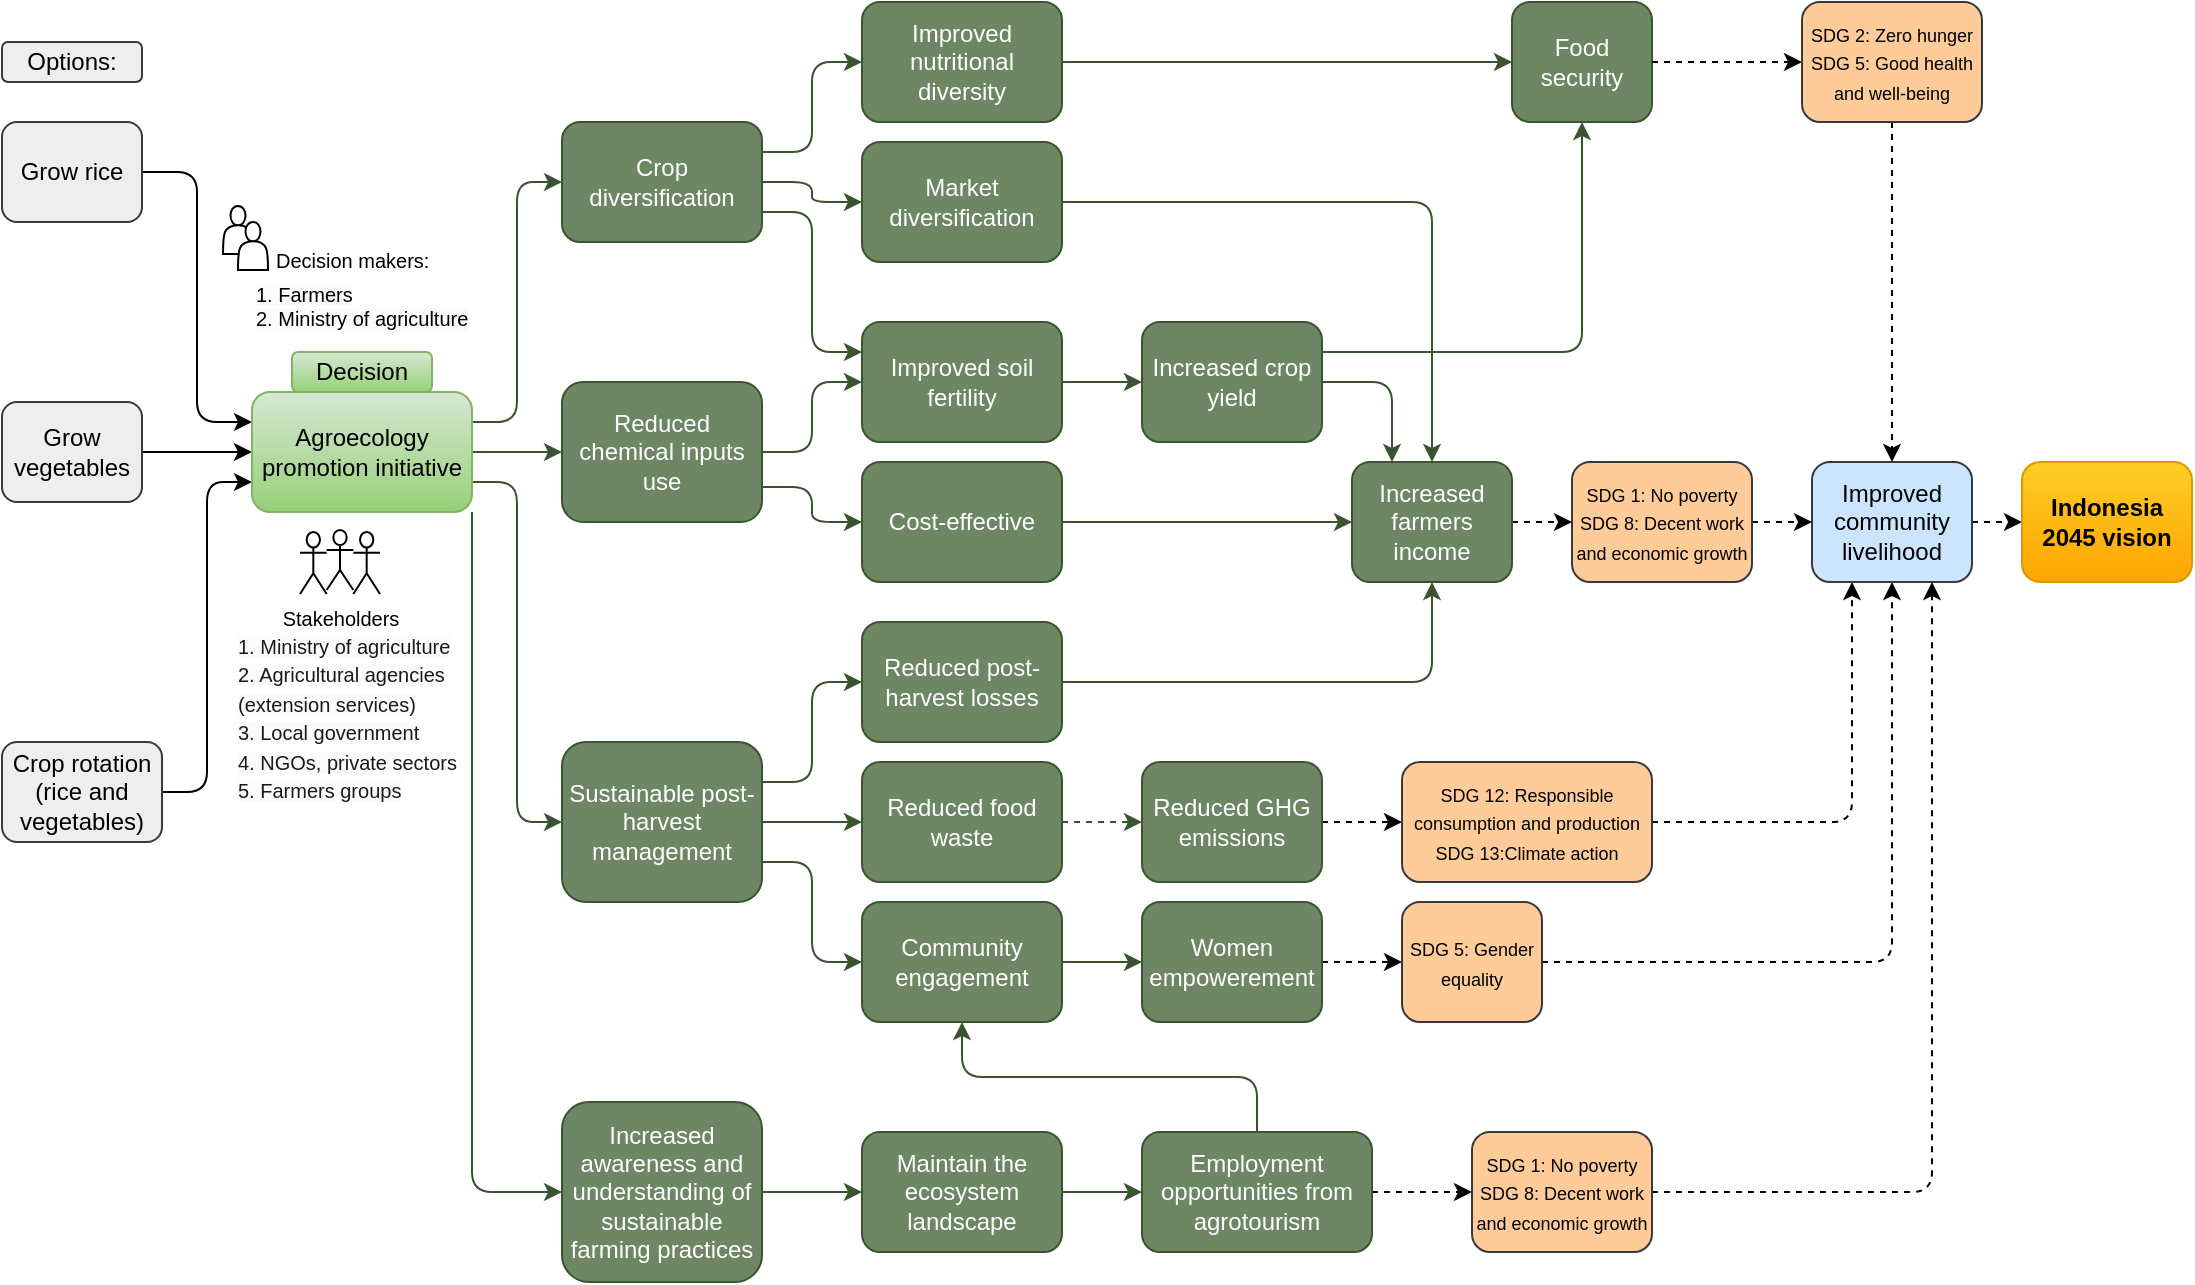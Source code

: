 <mxfile version="22.1.17" type="github" pages="3">
  <diagram name="impact pathway" id="Al0P_OOzSxGurIwR00QU">
    <mxGraphModel dx="1517" dy="1504" grid="1" gridSize="10" guides="1" tooltips="1" connect="1" arrows="1" fold="1" page="1" pageScale="1" pageWidth="1100" pageHeight="850" background="#FFFFFF" math="0" shadow="0">
      <root>
        <mxCell id="loQRprQuDK0M16v-EBJr-0" />
        <mxCell id="loQRprQuDK0M16v-EBJr-1" parent="loQRprQuDK0M16v-EBJr-0" />
        <mxCell id="loQRprQuDK0M16v-EBJr-2" style="edgeStyle=orthogonalEdgeStyle;rounded=1;orthogonalLoop=1;jettySize=auto;html=1;exitX=1;exitY=0.5;exitDx=0;exitDy=0;entryX=0;entryY=0.25;entryDx=0;entryDy=0;labelBackgroundColor=none;fontColor=default;" parent="loQRprQuDK0M16v-EBJr-1" source="loQRprQuDK0M16v-EBJr-3" target="loQRprQuDK0M16v-EBJr-12" edge="1">
          <mxGeometry relative="1" as="geometry" />
        </mxCell>
        <mxCell id="loQRprQuDK0M16v-EBJr-3" value="Grow rice" style="rounded=1;whiteSpace=wrap;html=1;labelBackgroundColor=none;fillColor=#eeeeee;strokeColor=#36393d;" parent="loQRprQuDK0M16v-EBJr-1" vertex="1">
          <mxGeometry x="5" y="-670" width="70" height="50" as="geometry" />
        </mxCell>
        <mxCell id="loQRprQuDK0M16v-EBJr-4" style="edgeStyle=orthogonalEdgeStyle;rounded=1;orthogonalLoop=1;jettySize=auto;html=1;exitX=1;exitY=0.5;exitDx=0;exitDy=0;entryX=0;entryY=0.5;entryDx=0;entryDy=0;labelBackgroundColor=none;fontColor=default;" parent="loQRprQuDK0M16v-EBJr-1" source="loQRprQuDK0M16v-EBJr-5" target="loQRprQuDK0M16v-EBJr-12" edge="1">
          <mxGeometry relative="1" as="geometry" />
        </mxCell>
        <mxCell id="loQRprQuDK0M16v-EBJr-5" value="Grow vegetables" style="rounded=1;whiteSpace=wrap;html=1;labelBackgroundColor=none;fillColor=#eeeeee;strokeColor=#36393d;" parent="loQRprQuDK0M16v-EBJr-1" vertex="1">
          <mxGeometry x="5" y="-530" width="70" height="50" as="geometry" />
        </mxCell>
        <mxCell id="loQRprQuDK0M16v-EBJr-6" style="edgeStyle=orthogonalEdgeStyle;rounded=1;orthogonalLoop=1;jettySize=auto;html=1;exitX=1;exitY=0.5;exitDx=0;exitDy=0;entryX=0;entryY=0.75;entryDx=0;entryDy=0;labelBackgroundColor=none;fontColor=default;" parent="loQRprQuDK0M16v-EBJr-1" source="loQRprQuDK0M16v-EBJr-7" target="loQRprQuDK0M16v-EBJr-12" edge="1">
          <mxGeometry relative="1" as="geometry" />
        </mxCell>
        <mxCell id="loQRprQuDK0M16v-EBJr-7" value="Crop rotation (rice and vegetables)" style="rounded=1;whiteSpace=wrap;html=1;labelBackgroundColor=none;fillColor=#eeeeee;strokeColor=#36393d;" parent="loQRprQuDK0M16v-EBJr-1" vertex="1">
          <mxGeometry x="5" y="-360" width="80" height="50" as="geometry" />
        </mxCell>
        <mxCell id="loQRprQuDK0M16v-EBJr-8" value="Options:" style="whiteSpace=wrap;html=1;labelBackgroundColor=none;rounded=1;fillColor=#eeeeee;strokeColor=#36393d;" parent="loQRprQuDK0M16v-EBJr-1" vertex="1">
          <mxGeometry x="5" y="-710" width="70" height="20" as="geometry" />
        </mxCell>
        <mxCell id="loQRprQuDK0M16v-EBJr-9" style="edgeStyle=orthogonalEdgeStyle;rounded=1;orthogonalLoop=1;jettySize=auto;html=1;exitX=1;exitY=0.25;exitDx=0;exitDy=0;entryX=0;entryY=0.5;entryDx=0;entryDy=0;labelBackgroundColor=none;fontColor=default;fillColor=#6d8764;strokeColor=#3A5431;" parent="loQRprQuDK0M16v-EBJr-1" source="loQRprQuDK0M16v-EBJr-12" target="loQRprQuDK0M16v-EBJr-16" edge="1">
          <mxGeometry relative="1" as="geometry" />
        </mxCell>
        <mxCell id="loQRprQuDK0M16v-EBJr-10" style="edgeStyle=orthogonalEdgeStyle;rounded=1;orthogonalLoop=1;jettySize=auto;html=1;exitX=1;exitY=0.5;exitDx=0;exitDy=0;entryX=0;entryY=0.5;entryDx=0;entryDy=0;labelBackgroundColor=none;fontColor=default;fillColor=#6d8764;strokeColor=#3A5431;" parent="loQRprQuDK0M16v-EBJr-1" source="loQRprQuDK0M16v-EBJr-12" target="loQRprQuDK0M16v-EBJr-19" edge="1">
          <mxGeometry relative="1" as="geometry" />
        </mxCell>
        <mxCell id="loQRprQuDK0M16v-EBJr-11" style="edgeStyle=orthogonalEdgeStyle;rounded=1;orthogonalLoop=1;jettySize=auto;html=1;exitX=1;exitY=0.75;exitDx=0;exitDy=0;entryX=0;entryY=0.5;entryDx=0;entryDy=0;labelBackgroundColor=none;fontColor=default;fillColor=#6d8764;strokeColor=#3A5431;" parent="loQRprQuDK0M16v-EBJr-1" source="loQRprQuDK0M16v-EBJr-12" target="loQRprQuDK0M16v-EBJr-23" edge="1">
          <mxGeometry relative="1" as="geometry" />
        </mxCell>
        <mxCell id="3Q2c_lMbhhwZUOyeySxM-1" style="edgeStyle=orthogonalEdgeStyle;rounded=1;orthogonalLoop=1;jettySize=auto;html=1;exitX=1;exitY=1;exitDx=0;exitDy=0;entryX=0;entryY=0.5;entryDx=0;entryDy=0;fillColor=#6d8764;strokeColor=#3A5431;" parent="loQRprQuDK0M16v-EBJr-1" source="loQRprQuDK0M16v-EBJr-12" target="t7IPNKDG_cUyX-wURZAt-2" edge="1">
          <mxGeometry relative="1" as="geometry" />
        </mxCell>
        <mxCell id="loQRprQuDK0M16v-EBJr-12" value="Agroecology promotion initiative" style="rounded=1;whiteSpace=wrap;html=1;labelBackgroundColor=none;fillColor=#d5e8d4;strokeColor=#82b366;gradientColor=#97d077;" parent="loQRprQuDK0M16v-EBJr-1" vertex="1">
          <mxGeometry x="130" y="-535" width="110" height="60" as="geometry" />
        </mxCell>
        <mxCell id="loQRprQuDK0M16v-EBJr-13" style="edgeStyle=orthogonalEdgeStyle;rounded=1;orthogonalLoop=1;jettySize=auto;html=1;exitX=1;exitY=0.25;exitDx=0;exitDy=0;entryX=0;entryY=0.5;entryDx=0;entryDy=0;labelBackgroundColor=none;fontColor=default;fillColor=#6d8764;strokeColor=#3A5431;" parent="loQRprQuDK0M16v-EBJr-1" source="loQRprQuDK0M16v-EBJr-16" target="loQRprQuDK0M16v-EBJr-26" edge="1">
          <mxGeometry relative="1" as="geometry" />
        </mxCell>
        <mxCell id="loQRprQuDK0M16v-EBJr-14" style="edgeStyle=orthogonalEdgeStyle;rounded=1;orthogonalLoop=1;jettySize=auto;html=1;exitX=1;exitY=0.5;exitDx=0;exitDy=0;entryX=0;entryY=0.5;entryDx=0;entryDy=0;labelBackgroundColor=none;fontColor=default;fillColor=#6d8764;strokeColor=#3A5431;" parent="loQRprQuDK0M16v-EBJr-1" source="loQRprQuDK0M16v-EBJr-16" target="loQRprQuDK0M16v-EBJr-28" edge="1">
          <mxGeometry relative="1" as="geometry" />
        </mxCell>
        <mxCell id="loQRprQuDK0M16v-EBJr-15" style="edgeStyle=orthogonalEdgeStyle;rounded=1;orthogonalLoop=1;jettySize=auto;html=1;exitX=1;exitY=0.75;exitDx=0;exitDy=0;entryX=0;entryY=0.25;entryDx=0;entryDy=0;labelBackgroundColor=none;fontColor=default;fillColor=#6d8764;strokeColor=#3A5431;" parent="loQRprQuDK0M16v-EBJr-1" source="loQRprQuDK0M16v-EBJr-16" target="loQRprQuDK0M16v-EBJr-30" edge="1">
          <mxGeometry relative="1" as="geometry" />
        </mxCell>
        <mxCell id="loQRprQuDK0M16v-EBJr-16" value="Crop diversification" style="rounded=1;whiteSpace=wrap;html=1;labelBackgroundColor=none;fillColor=#6d8764;fontColor=#ffffff;strokeColor=#3A5431;" parent="loQRprQuDK0M16v-EBJr-1" vertex="1">
          <mxGeometry x="285" y="-670" width="100" height="60" as="geometry" />
        </mxCell>
        <mxCell id="loQRprQuDK0M16v-EBJr-17" style="edgeStyle=orthogonalEdgeStyle;rounded=1;orthogonalLoop=1;jettySize=auto;html=1;exitX=1;exitY=0.75;exitDx=0;exitDy=0;entryX=0;entryY=0.5;entryDx=0;entryDy=0;labelBackgroundColor=none;fontColor=default;fillColor=#6d8764;strokeColor=#3A5431;" parent="loQRprQuDK0M16v-EBJr-1" source="loQRprQuDK0M16v-EBJr-19" target="loQRprQuDK0M16v-EBJr-32" edge="1">
          <mxGeometry relative="1" as="geometry" />
        </mxCell>
        <mxCell id="loQRprQuDK0M16v-EBJr-18" style="edgeStyle=orthogonalEdgeStyle;rounded=1;orthogonalLoop=1;jettySize=auto;html=1;exitX=1;exitY=0.5;exitDx=0;exitDy=0;entryX=0;entryY=0.5;entryDx=0;entryDy=0;labelBackgroundColor=none;fontColor=default;fillColor=#6d8764;strokeColor=#3A5431;" parent="loQRprQuDK0M16v-EBJr-1" source="loQRprQuDK0M16v-EBJr-19" target="loQRprQuDK0M16v-EBJr-30" edge="1">
          <mxGeometry relative="1" as="geometry" />
        </mxCell>
        <mxCell id="loQRprQuDK0M16v-EBJr-19" value="Reduced chemical inputs use" style="rounded=1;whiteSpace=wrap;html=1;labelBackgroundColor=none;fillColor=#6d8764;fontColor=#ffffff;strokeColor=#3A5431;" parent="loQRprQuDK0M16v-EBJr-1" vertex="1">
          <mxGeometry x="285" y="-540" width="100" height="70" as="geometry" />
        </mxCell>
        <mxCell id="loQRprQuDK0M16v-EBJr-20" style="edgeStyle=orthogonalEdgeStyle;rounded=1;orthogonalLoop=1;jettySize=auto;html=1;exitX=1;exitY=0.25;exitDx=0;exitDy=0;entryX=0;entryY=0.5;entryDx=0;entryDy=0;labelBackgroundColor=none;fontColor=default;fillColor=#6d8764;strokeColor=#3A5431;" parent="loQRprQuDK0M16v-EBJr-1" source="loQRprQuDK0M16v-EBJr-23" target="loQRprQuDK0M16v-EBJr-37" edge="1">
          <mxGeometry relative="1" as="geometry" />
        </mxCell>
        <mxCell id="loQRprQuDK0M16v-EBJr-21" style="edgeStyle=orthogonalEdgeStyle;rounded=1;orthogonalLoop=1;jettySize=auto;html=1;exitX=1;exitY=0.5;exitDx=0;exitDy=0;entryX=0;entryY=0.5;entryDx=0;entryDy=0;labelBackgroundColor=none;fontColor=default;fillColor=#6d8764;strokeColor=#3A5431;" parent="loQRprQuDK0M16v-EBJr-1" source="loQRprQuDK0M16v-EBJr-23" target="loQRprQuDK0M16v-EBJr-39" edge="1">
          <mxGeometry relative="1" as="geometry" />
        </mxCell>
        <mxCell id="loQRprQuDK0M16v-EBJr-22" style="edgeStyle=orthogonalEdgeStyle;rounded=1;orthogonalLoop=1;jettySize=auto;html=1;exitX=1;exitY=0.75;exitDx=0;exitDy=0;entryX=0;entryY=0.5;entryDx=0;entryDy=0;labelBackgroundColor=none;fontColor=default;fillColor=#6d8764;strokeColor=#3A5431;" parent="loQRprQuDK0M16v-EBJr-1" source="loQRprQuDK0M16v-EBJr-23" target="loQRprQuDK0M16v-EBJr-41" edge="1">
          <mxGeometry relative="1" as="geometry" />
        </mxCell>
        <mxCell id="loQRprQuDK0M16v-EBJr-23" value="Sustainable post-harvest management" style="rounded=1;whiteSpace=wrap;html=1;labelBackgroundColor=none;fillColor=#6d8764;fontColor=#ffffff;strokeColor=#3A5431;" parent="loQRprQuDK0M16v-EBJr-1" vertex="1">
          <mxGeometry x="285" y="-360" width="100" height="80" as="geometry" />
        </mxCell>
        <mxCell id="loQRprQuDK0M16v-EBJr-24" value="Decision" style="whiteSpace=wrap;html=1;labelBackgroundColor=none;rounded=1;fillColor=#d5e8d4;strokeColor=#82b366;gradientColor=#97d077;" parent="loQRprQuDK0M16v-EBJr-1" vertex="1">
          <mxGeometry x="150" y="-555" width="70" height="20" as="geometry" />
        </mxCell>
        <mxCell id="loQRprQuDK0M16v-EBJr-25" style="edgeStyle=orthogonalEdgeStyle;rounded=1;orthogonalLoop=1;jettySize=auto;html=1;exitX=1;exitY=0.5;exitDx=0;exitDy=0;entryX=0;entryY=0.5;entryDx=0;entryDy=0;labelBackgroundColor=none;fontColor=default;fillColor=#6d8764;strokeColor=#3A5431;" parent="loQRprQuDK0M16v-EBJr-1" source="loQRprQuDK0M16v-EBJr-26" target="loQRprQuDK0M16v-EBJr-45" edge="1">
          <mxGeometry relative="1" as="geometry" />
        </mxCell>
        <mxCell id="loQRprQuDK0M16v-EBJr-26" value="Improved nutritional diversity" style="rounded=1;whiteSpace=wrap;html=1;labelBackgroundColor=none;fillColor=#6d8764;fontColor=#ffffff;strokeColor=#3A5431;" parent="loQRprQuDK0M16v-EBJr-1" vertex="1">
          <mxGeometry x="435" y="-730" width="100" height="60" as="geometry" />
        </mxCell>
        <mxCell id="loQRprQuDK0M16v-EBJr-27" style="edgeStyle=orthogonalEdgeStyle;rounded=1;orthogonalLoop=1;jettySize=auto;html=1;exitX=1;exitY=0.5;exitDx=0;exitDy=0;entryX=0.5;entryY=0;entryDx=0;entryDy=0;labelBackgroundColor=none;fontColor=default;fillColor=#6d8764;strokeColor=#3A5431;" parent="loQRprQuDK0M16v-EBJr-1" source="loQRprQuDK0M16v-EBJr-28" target="loQRprQuDK0M16v-EBJr-43" edge="1">
          <mxGeometry relative="1" as="geometry" />
        </mxCell>
        <mxCell id="loQRprQuDK0M16v-EBJr-28" value="Market diversification" style="rounded=1;whiteSpace=wrap;html=1;labelBackgroundColor=none;fillColor=#6d8764;fontColor=#ffffff;strokeColor=#3A5431;" parent="loQRprQuDK0M16v-EBJr-1" vertex="1">
          <mxGeometry x="435" y="-660" width="100" height="60" as="geometry" />
        </mxCell>
        <mxCell id="loQRprQuDK0M16v-EBJr-29" style="edgeStyle=orthogonalEdgeStyle;rounded=1;orthogonalLoop=1;jettySize=auto;html=1;exitX=1;exitY=0.5;exitDx=0;exitDy=0;entryX=0;entryY=0.5;entryDx=0;entryDy=0;labelBackgroundColor=none;fontColor=default;fillColor=#6d8764;strokeColor=#3A5431;" parent="loQRprQuDK0M16v-EBJr-1" source="loQRprQuDK0M16v-EBJr-30" target="loQRprQuDK0M16v-EBJr-35" edge="1">
          <mxGeometry relative="1" as="geometry" />
        </mxCell>
        <mxCell id="loQRprQuDK0M16v-EBJr-30" value="Improved soil fertility" style="whiteSpace=wrap;html=1;labelBackgroundColor=none;rounded=1;fillColor=#6d8764;fontColor=#ffffff;strokeColor=#3A5431;" parent="loQRprQuDK0M16v-EBJr-1" vertex="1">
          <mxGeometry x="435" y="-570" width="100" height="60" as="geometry" />
        </mxCell>
        <mxCell id="loQRprQuDK0M16v-EBJr-31" style="edgeStyle=orthogonalEdgeStyle;rounded=1;orthogonalLoop=1;jettySize=auto;html=1;exitX=1;exitY=0.5;exitDx=0;exitDy=0;entryX=0;entryY=0.5;entryDx=0;entryDy=0;labelBackgroundColor=none;fontColor=default;fillColor=#6d8764;strokeColor=#3A5431;" parent="loQRprQuDK0M16v-EBJr-1" source="loQRprQuDK0M16v-EBJr-32" target="loQRprQuDK0M16v-EBJr-43" edge="1">
          <mxGeometry relative="1" as="geometry" />
        </mxCell>
        <mxCell id="loQRprQuDK0M16v-EBJr-32" value="Cost-effective" style="whiteSpace=wrap;html=1;labelBackgroundColor=none;rounded=1;fillColor=#6d8764;fontColor=#ffffff;strokeColor=#3A5431;" parent="loQRprQuDK0M16v-EBJr-1" vertex="1">
          <mxGeometry x="435" y="-500" width="100" height="60" as="geometry" />
        </mxCell>
        <mxCell id="loQRprQuDK0M16v-EBJr-33" style="edgeStyle=orthogonalEdgeStyle;rounded=1;orthogonalLoop=1;jettySize=auto;html=1;exitX=1;exitY=0.25;exitDx=0;exitDy=0;entryX=0.5;entryY=1;entryDx=0;entryDy=0;labelBackgroundColor=none;fontColor=default;fillColor=#6d8764;strokeColor=#3A5431;" parent="loQRprQuDK0M16v-EBJr-1" source="loQRprQuDK0M16v-EBJr-35" target="loQRprQuDK0M16v-EBJr-45" edge="1">
          <mxGeometry relative="1" as="geometry" />
        </mxCell>
        <mxCell id="loQRprQuDK0M16v-EBJr-34" style="edgeStyle=orthogonalEdgeStyle;rounded=1;orthogonalLoop=1;jettySize=auto;html=1;exitX=1;exitY=0.5;exitDx=0;exitDy=0;entryX=0.25;entryY=0;entryDx=0;entryDy=0;labelBackgroundColor=none;fontColor=default;fillColor=#6d8764;strokeColor=#3A5431;" parent="loQRprQuDK0M16v-EBJr-1" source="loQRprQuDK0M16v-EBJr-35" target="loQRprQuDK0M16v-EBJr-43" edge="1">
          <mxGeometry relative="1" as="geometry" />
        </mxCell>
        <mxCell id="loQRprQuDK0M16v-EBJr-35" value="Increased crop yield" style="whiteSpace=wrap;html=1;labelBackgroundColor=none;rounded=1;fillColor=#6d8764;fontColor=#ffffff;strokeColor=#3A5431;" parent="loQRprQuDK0M16v-EBJr-1" vertex="1">
          <mxGeometry x="575" y="-570" width="90" height="60" as="geometry" />
        </mxCell>
        <mxCell id="loQRprQuDK0M16v-EBJr-36" style="edgeStyle=orthogonalEdgeStyle;rounded=1;orthogonalLoop=1;jettySize=auto;html=1;exitX=1;exitY=0.5;exitDx=0;exitDy=0;entryX=0.5;entryY=1;entryDx=0;entryDy=0;labelBackgroundColor=none;fontColor=default;fillColor=#6d8764;strokeColor=#3A5431;" parent="loQRprQuDK0M16v-EBJr-1" source="loQRprQuDK0M16v-EBJr-37" target="loQRprQuDK0M16v-EBJr-43" edge="1">
          <mxGeometry relative="1" as="geometry" />
        </mxCell>
        <mxCell id="loQRprQuDK0M16v-EBJr-37" value="Reduced post-harvest losses" style="whiteSpace=wrap;html=1;labelBackgroundColor=none;rounded=1;fillColor=#6d8764;fontColor=#ffffff;strokeColor=#3A5431;" parent="loQRprQuDK0M16v-EBJr-1" vertex="1">
          <mxGeometry x="435" y="-420" width="100" height="60" as="geometry" />
        </mxCell>
        <mxCell id="loQRprQuDK0M16v-EBJr-38" style="edgeStyle=orthogonalEdgeStyle;rounded=1;orthogonalLoop=1;jettySize=auto;html=1;exitX=1;exitY=0.5;exitDx=0;exitDy=0;entryX=0;entryY=0.5;entryDx=0;entryDy=0;labelBackgroundColor=none;fontColor=default;dashed=1;fillColor=#6d8764;strokeColor=#3A5431;" parent="loQRprQuDK0M16v-EBJr-1" source="loQRprQuDK0M16v-EBJr-39" target="loQRprQuDK0M16v-EBJr-47" edge="1">
          <mxGeometry relative="1" as="geometry" />
        </mxCell>
        <mxCell id="loQRprQuDK0M16v-EBJr-39" value="Reduced food waste" style="whiteSpace=wrap;html=1;labelBackgroundColor=none;rounded=1;fillColor=#6d8764;fontColor=#ffffff;strokeColor=#3A5431;" parent="loQRprQuDK0M16v-EBJr-1" vertex="1">
          <mxGeometry x="435" y="-350" width="100" height="60" as="geometry" />
        </mxCell>
        <mxCell id="loQRprQuDK0M16v-EBJr-40" style="edgeStyle=orthogonalEdgeStyle;rounded=1;orthogonalLoop=1;jettySize=auto;html=1;exitX=1;exitY=0.5;exitDx=0;exitDy=0;entryX=0;entryY=0.5;entryDx=0;entryDy=0;labelBackgroundColor=none;fontColor=default;fillColor=#6d8764;strokeColor=#3A5431;" parent="loQRprQuDK0M16v-EBJr-1" source="loQRprQuDK0M16v-EBJr-41" target="loQRprQuDK0M16v-EBJr-49" edge="1">
          <mxGeometry relative="1" as="geometry" />
        </mxCell>
        <mxCell id="loQRprQuDK0M16v-EBJr-41" value="Community engagement" style="whiteSpace=wrap;html=1;labelBackgroundColor=none;rounded=1;fillColor=#6d8764;fontColor=#ffffff;strokeColor=#3A5431;" parent="loQRprQuDK0M16v-EBJr-1" vertex="1">
          <mxGeometry x="435" y="-280" width="100" height="60" as="geometry" />
        </mxCell>
        <mxCell id="pQESq83qUG-FxdBPSTmC-13" style="edgeStyle=orthogonalEdgeStyle;rounded=1;orthogonalLoop=1;jettySize=auto;html=1;exitX=1;exitY=0.5;exitDx=0;exitDy=0;entryX=0;entryY=0.5;entryDx=0;entryDy=0;fontColor=default;dashed=1;labelBackgroundColor=none;" parent="loQRprQuDK0M16v-EBJr-1" source="loQRprQuDK0M16v-EBJr-43" target="pQESq83qUG-FxdBPSTmC-12" edge="1">
          <mxGeometry relative="1" as="geometry" />
        </mxCell>
        <mxCell id="loQRprQuDK0M16v-EBJr-43" value="Increased farmers income" style="whiteSpace=wrap;html=1;labelBackgroundColor=none;rounded=1;fillColor=#6d8764;fontColor=#ffffff;strokeColor=#3A5431;" parent="loQRprQuDK0M16v-EBJr-1" vertex="1">
          <mxGeometry x="680" y="-500" width="80" height="60" as="geometry" />
        </mxCell>
        <mxCell id="loQRprQuDK0M16v-EBJr-45" value="Food security" style="whiteSpace=wrap;html=1;labelBackgroundColor=none;rounded=1;glass=0;shadow=0;fillColor=#6d8764;fontColor=#ffffff;strokeColor=#3A5431;" parent="loQRprQuDK0M16v-EBJr-1" vertex="1">
          <mxGeometry x="760" y="-730" width="70" height="60" as="geometry" />
        </mxCell>
        <mxCell id="loQRprQuDK0M16v-EBJr-46" style="edgeStyle=orthogonalEdgeStyle;rounded=1;orthogonalLoop=1;jettySize=auto;html=1;exitX=1;exitY=0.5;exitDx=0;exitDy=0;entryX=0.25;entryY=1;entryDx=0;entryDy=0;labelBackgroundColor=none;fontColor=default;dashed=1;" parent="loQRprQuDK0M16v-EBJr-1" source="pQESq83qUG-FxdBPSTmC-9" target="loQRprQuDK0M16v-EBJr-53" edge="1">
          <mxGeometry relative="1" as="geometry" />
        </mxCell>
        <mxCell id="pQESq83qUG-FxdBPSTmC-11" style="edgeStyle=orthogonalEdgeStyle;rounded=1;orthogonalLoop=1;jettySize=auto;html=1;exitX=1;exitY=0.5;exitDx=0;exitDy=0;fontColor=default;dashed=1;labelBackgroundColor=none;" parent="loQRprQuDK0M16v-EBJr-1" source="loQRprQuDK0M16v-EBJr-47" target="pQESq83qUG-FxdBPSTmC-9" edge="1">
          <mxGeometry relative="1" as="geometry" />
        </mxCell>
        <mxCell id="loQRprQuDK0M16v-EBJr-47" value="Reduced GHG emissions" style="whiteSpace=wrap;html=1;labelBackgroundColor=none;rounded=1;fillColor=#6d8764;fontColor=#ffffff;strokeColor=#3A5431;" parent="loQRprQuDK0M16v-EBJr-1" vertex="1">
          <mxGeometry x="575" y="-350" width="90" height="60" as="geometry" />
        </mxCell>
        <mxCell id="loQRprQuDK0M16v-EBJr-48" style="edgeStyle=orthogonalEdgeStyle;rounded=1;orthogonalLoop=1;jettySize=auto;html=1;exitX=1;exitY=0.5;exitDx=0;exitDy=0;entryX=0;entryY=0.5;entryDx=0;entryDy=0;labelBackgroundColor=none;fontColor=default;dashed=1;" parent="loQRprQuDK0M16v-EBJr-1" source="loQRprQuDK0M16v-EBJr-49" target="loQRprQuDK0M16v-EBJr-51" edge="1">
          <mxGeometry relative="1" as="geometry" />
        </mxCell>
        <mxCell id="loQRprQuDK0M16v-EBJr-49" value="Women empowerement" style="whiteSpace=wrap;html=1;labelBackgroundColor=none;rounded=1;fillColor=#6d8764;fontColor=#ffffff;strokeColor=#3A5431;" parent="loQRprQuDK0M16v-EBJr-1" vertex="1">
          <mxGeometry x="575" y="-280" width="90" height="60" as="geometry" />
        </mxCell>
        <mxCell id="loQRprQuDK0M16v-EBJr-50" style="edgeStyle=orthogonalEdgeStyle;rounded=1;orthogonalLoop=1;jettySize=auto;html=1;exitX=1;exitY=0.5;exitDx=0;exitDy=0;entryX=0.5;entryY=1;entryDx=0;entryDy=0;labelBackgroundColor=none;fontColor=default;dashed=1;" parent="loQRprQuDK0M16v-EBJr-1" source="loQRprQuDK0M16v-EBJr-51" target="loQRprQuDK0M16v-EBJr-53" edge="1">
          <mxGeometry relative="1" as="geometry" />
        </mxCell>
        <mxCell id="loQRprQuDK0M16v-EBJr-51" value="&lt;font style=&quot;font-size: 9px;&quot;&gt;SDG 5: Gender equality&lt;/font&gt;" style="whiteSpace=wrap;html=1;labelBackgroundColor=none;rounded=1;fillColor=#ffcc99;strokeColor=#36393d;" parent="loQRprQuDK0M16v-EBJr-1" vertex="1">
          <mxGeometry x="705" y="-280" width="70" height="60" as="geometry" />
        </mxCell>
        <mxCell id="loQRprQuDK0M16v-EBJr-52" style="edgeStyle=orthogonalEdgeStyle;rounded=1;orthogonalLoop=1;jettySize=auto;html=1;exitX=1;exitY=0.5;exitDx=0;exitDy=0;entryX=0;entryY=0.5;entryDx=0;entryDy=0;labelBackgroundColor=none;fontColor=default;dashed=1;" parent="loQRprQuDK0M16v-EBJr-1" source="loQRprQuDK0M16v-EBJr-53" target="loQRprQuDK0M16v-EBJr-54" edge="1">
          <mxGeometry relative="1" as="geometry" />
        </mxCell>
        <mxCell id="loQRprQuDK0M16v-EBJr-53" value="Improved community livelihood" style="whiteSpace=wrap;html=1;labelBackgroundColor=none;rounded=1;fillColor=#cce5ff;strokeColor=#36393d;" parent="loQRprQuDK0M16v-EBJr-1" vertex="1">
          <mxGeometry x="910" y="-500" width="80" height="60" as="geometry" />
        </mxCell>
        <mxCell id="loQRprQuDK0M16v-EBJr-54" value="Indonesia 2045 vision" style="whiteSpace=wrap;html=1;labelBackgroundColor=none;rounded=1;fontStyle=1;fillColor=#ffcd28;strokeColor=#d79b00;gradientColor=#ffa500;" parent="loQRprQuDK0M16v-EBJr-1" vertex="1">
          <mxGeometry x="1015" y="-500" width="85" height="60" as="geometry" />
        </mxCell>
        <mxCell id="loQRprQuDK0M16v-EBJr-55" value="" style="group;labelBackgroundColor=none;rounded=1;fillColor=none;" parent="loQRprQuDK0M16v-EBJr-1" vertex="1" connectable="0">
          <mxGeometry x="108" y="-636" width="162" height="88" as="geometry" />
        </mxCell>
        <mxCell id="loQRprQuDK0M16v-EBJr-56" value="&lt;span style=&quot;color: rgb(0, 0, 0); font-family: Helvetica; font-size: 10px; font-style: normal; font-variant-ligatures: normal; font-variant-caps: normal; font-weight: 400; letter-spacing: normal; orphans: 2; text-align: left; text-indent: 0px; text-transform: none; widows: 2; word-spacing: 0px; -webkit-text-stroke-width: 0px; background-color: rgb(251, 251, 251); text-decoration-thickness: initial; text-decoration-style: initial; text-decoration-color: initial; float: none; display: inline !important;&quot;&gt;1. Farmers&lt;/span&gt;&lt;br style=&quot;border-color: var(--border-color); color: rgb(0, 0, 0); font-family: Helvetica; font-size: 10px; font-style: normal; font-variant-ligatures: normal; font-variant-caps: normal; font-weight: 400; letter-spacing: normal; orphans: 2; text-align: left; text-indent: 0px; text-transform: none; widows: 2; word-spacing: 0px; -webkit-text-stroke-width: 0px; background-color: rgb(251, 251, 251); text-decoration-thickness: initial; text-decoration-style: initial; text-decoration-color: initial;&quot;&gt;&lt;div style=&quot;border-color: var(--border-color); color: rgb(0, 0, 0); font-family: Helvetica; font-size: 10px; font-style: normal; font-variant-ligatures: normal; font-variant-caps: normal; font-weight: 400; letter-spacing: normal; orphans: 2; text-align: left; text-indent: 0px; text-transform: none; widows: 2; word-spacing: 0px; -webkit-text-stroke-width: 0px; background-color: rgb(251, 251, 251); text-decoration-thickness: initial; text-decoration-style: initial; text-decoration-color: initial;&quot;&gt;&lt;span style=&quot;border-color: var(--border-color); background-color: initial;&quot;&gt;2. Ministry of agriculture&lt;/span&gt;&lt;/div&gt;" style="text;whiteSpace=wrap;html=1;labelBackgroundColor=none;rounded=1;" parent="loQRprQuDK0M16v-EBJr-55" vertex="1">
          <mxGeometry x="22" y="38" width="140" height="50" as="geometry" />
        </mxCell>
        <mxCell id="loQRprQuDK0M16v-EBJr-57" value="" style="group;labelBackgroundColor=none;rounded=1;" parent="loQRprQuDK0M16v-EBJr-55" vertex="1" connectable="0">
          <mxGeometry width="132" height="50" as="geometry" />
        </mxCell>
        <mxCell id="loQRprQuDK0M16v-EBJr-58" value="" style="group;labelBackgroundColor=none;rounded=1;" parent="loQRprQuDK0M16v-EBJr-57" vertex="1" connectable="0">
          <mxGeometry width="30" height="40" as="geometry" />
        </mxCell>
        <mxCell id="loQRprQuDK0M16v-EBJr-59" value="" style="shape=actor;whiteSpace=wrap;html=1;fontStyle=1;labelBackgroundColor=none;rounded=1;" parent="loQRprQuDK0M16v-EBJr-58" vertex="1">
          <mxGeometry x="7.5" y="8" width="15" height="24" as="geometry" />
        </mxCell>
        <mxCell id="loQRprQuDK0M16v-EBJr-60" value="" style="shape=actor;whiteSpace=wrap;html=1;fontStyle=1;labelBackgroundColor=none;rounded=1;" parent="loQRprQuDK0M16v-EBJr-58" vertex="1">
          <mxGeometry x="15" y="16" width="15" height="24" as="geometry" />
        </mxCell>
        <mxCell id="loQRprQuDK0M16v-EBJr-61" value="&lt;font style=&quot;font-size: 10px;&quot;&gt;Decision makers:&lt;br&gt;&lt;/font&gt;" style="text;html=1;align=left;verticalAlign=middle;resizable=0;points=[];autosize=1;strokeColor=none;fillColor=none;labelBackgroundColor=none;rounded=1;" parent="loQRprQuDK0M16v-EBJr-57" vertex="1">
          <mxGeometry x="32" y="20" width="100" height="30" as="geometry" />
        </mxCell>
        <mxCell id="loQRprQuDK0M16v-EBJr-62" value="" style="group;labelBackgroundColor=none;rounded=1;fillColor=none;" parent="loQRprQuDK0M16v-EBJr-1" vertex="1" connectable="0">
          <mxGeometry x="120" y="-466" width="127.33" height="151" as="geometry" />
        </mxCell>
        <mxCell id="loQRprQuDK0M16v-EBJr-63" value="" style="group;labelBackgroundColor=none;rounded=1;" parent="loQRprQuDK0M16v-EBJr-62" vertex="1" connectable="0">
          <mxGeometry x="34" width="40" height="32" as="geometry" />
        </mxCell>
        <mxCell id="loQRprQuDK0M16v-EBJr-64" value="&lt;font style=&quot;font-size: 10px;&quot;&gt;Stakeholders&lt;/font&gt;" style="shape=umlActor;verticalLabelPosition=bottom;verticalAlign=top;html=1;outlineConnect=0;labelBackgroundColor=none;rounded=1;" parent="loQRprQuDK0M16v-EBJr-63" vertex="1">
          <mxGeometry x="13.333" width="13.333" height="30" as="geometry" />
        </mxCell>
        <mxCell id="loQRprQuDK0M16v-EBJr-65" value="" style="shape=umlActor;verticalLabelPosition=bottom;verticalAlign=top;html=1;outlineConnect=0;labelBackgroundColor=none;rounded=1;" parent="loQRprQuDK0M16v-EBJr-63" vertex="1">
          <mxGeometry x="26.667" y="1" width="13.333" height="31" as="geometry" />
        </mxCell>
        <mxCell id="loQRprQuDK0M16v-EBJr-66" value="" style="shape=umlActor;verticalLabelPosition=bottom;verticalAlign=top;html=1;outlineConnect=0;labelBackgroundColor=none;rounded=1;" parent="loQRprQuDK0M16v-EBJr-63" vertex="1">
          <mxGeometry y="1" width="13.333" height="31" as="geometry" />
        </mxCell>
        <mxCell id="loQRprQuDK0M16v-EBJr-67" value="&lt;span style=&quot;color: rgb(26, 26, 26); font-family: Helvetica; font-size: 10px; font-style: normal; font-variant-ligatures: normal; font-variant-caps: normal; font-weight: 400; letter-spacing: normal; orphans: 2; text-align: left; text-indent: 0px; text-transform: none; widows: 2; word-spacing: 0px; -webkit-text-stroke-width: 0px; background-color: rgb(251, 251, 251); text-decoration-thickness: initial; text-decoration-style: initial; text-decoration-color: initial; float: none; display: inline !important;&quot;&gt;1. Ministry of agriculture&lt;/span&gt;&lt;br style=&quot;border-color: var(--border-color); color: rgb(26, 26, 26); font-family: Helvetica; font-size: 10px; font-style: normal; font-variant-ligatures: normal; font-variant-caps: normal; font-weight: 400; letter-spacing: normal; orphans: 2; text-align: left; text-indent: 0px; text-transform: none; widows: 2; word-spacing: 0px; -webkit-text-stroke-width: 0px; background-color: rgb(251, 251, 251); text-decoration-thickness: initial; text-decoration-style: initial; text-decoration-color: initial;&quot;&gt;&lt;span style=&quot;color: rgb(26, 26, 26); font-family: Helvetica; font-size: 10px; font-style: normal; font-variant-ligatures: normal; font-variant-caps: normal; font-weight: 400; letter-spacing: normal; orphans: 2; text-align: left; text-indent: 0px; text-transform: none; widows: 2; word-spacing: 0px; -webkit-text-stroke-width: 0px; background-color: rgb(251, 251, 251); text-decoration-thickness: initial; text-decoration-style: initial; text-decoration-color: initial; float: none; display: inline !important;&quot;&gt;2. Agricultural agencies (extension services)&lt;/span&gt;&lt;br style=&quot;border-color: var(--border-color); color: rgb(26, 26, 26); font-family: Helvetica; font-size: 10px; font-style: normal; font-variant-ligatures: normal; font-variant-caps: normal; font-weight: 400; letter-spacing: normal; orphans: 2; text-align: left; text-indent: 0px; text-transform: none; widows: 2; word-spacing: 0px; -webkit-text-stroke-width: 0px; background-color: rgb(251, 251, 251); text-decoration-thickness: initial; text-decoration-style: initial; text-decoration-color: initial;&quot;&gt;&lt;span style=&quot;color: rgb(26, 26, 26); font-family: Helvetica; font-size: 10px; font-style: normal; font-variant-ligatures: normal; font-variant-caps: normal; font-weight: 400; letter-spacing: normal; orphans: 2; text-align: left; text-indent: 0px; text-transform: none; widows: 2; word-spacing: 0px; -webkit-text-stroke-width: 0px; background-color: rgb(251, 251, 251); text-decoration-thickness: initial; text-decoration-style: initial; text-decoration-color: initial; float: none; display: inline !important;&quot;&gt;3. Local government&lt;/span&gt;&lt;br style=&quot;border-color: var(--border-color); color: rgb(26, 26, 26); font-family: Helvetica; font-size: 10px; font-style: normal; font-variant-ligatures: normal; font-variant-caps: normal; font-weight: 400; letter-spacing: normal; orphans: 2; text-align: left; text-indent: 0px; text-transform: none; widows: 2; word-spacing: 0px; -webkit-text-stroke-width: 0px; background-color: rgb(251, 251, 251); text-decoration-thickness: initial; text-decoration-style: initial; text-decoration-color: initial;&quot;&gt;&lt;span style=&quot;color: rgb(26, 26, 26); font-family: Helvetica; font-size: 10px; font-style: normal; font-variant-ligatures: normal; font-variant-caps: normal; font-weight: 400; letter-spacing: normal; orphans: 2; text-align: left; text-indent: 0px; text-transform: none; widows: 2; word-spacing: 0px; -webkit-text-stroke-width: 0px; background-color: rgb(251, 251, 251); text-decoration-thickness: initial; text-decoration-style: initial; text-decoration-color: initial; float: none; display: inline !important;&quot;&gt;4. NGOs, private sectors&lt;/span&gt;&lt;br style=&quot;border-color: var(--border-color); color: rgb(26, 26, 26); font-family: Helvetica; font-size: 10px; font-style: normal; font-variant-ligatures: normal; font-variant-caps: normal; font-weight: 400; letter-spacing: normal; orphans: 2; text-align: left; text-indent: 0px; text-transform: none; widows: 2; word-spacing: 0px; -webkit-text-stroke-width: 0px; background-color: rgb(251, 251, 251); text-decoration-thickness: initial; text-decoration-style: initial; text-decoration-color: initial;&quot;&gt;&lt;span style=&quot;color: rgb(26, 26, 26); font-family: Helvetica; font-size: 10px; font-style: normal; font-variant-ligatures: normal; font-variant-caps: normal; font-weight: 400; letter-spacing: normal; orphans: 2; text-align: left; text-indent: 0px; text-transform: none; widows: 2; word-spacing: 0px; -webkit-text-stroke-width: 0px; background-color: rgb(251, 251, 251); text-decoration-thickness: initial; text-decoration-style: initial; text-decoration-color: initial; float: none; display: inline !important;&quot;&gt;5. Farmers groups&lt;/span&gt;" style="text;whiteSpace=wrap;html=1;rounded=1;labelBackgroundColor=none;" parent="loQRprQuDK0M16v-EBJr-62" vertex="1">
          <mxGeometry x="1.33" y="44" width="120" height="100" as="geometry" />
        </mxCell>
        <mxCell id="pQESq83qUG-FxdBPSTmC-7" value="" style="edgeStyle=orthogonalEdgeStyle;rounded=1;orthogonalLoop=1;jettySize=auto;html=1;exitX=1;exitY=0.5;exitDx=0;exitDy=0;fontColor=default;dashed=1;labelBackgroundColor=none;" parent="loQRprQuDK0M16v-EBJr-1" source="loQRprQuDK0M16v-EBJr-45" target="pQESq83qUG-FxdBPSTmC-4" edge="1">
          <mxGeometry relative="1" as="geometry">
            <mxPoint x="920" y="-700" as="targetPoint" />
            <mxPoint x="860" y="-700" as="sourcePoint" />
          </mxGeometry>
        </mxCell>
        <mxCell id="pQESq83qUG-FxdBPSTmC-15" style="edgeStyle=orthogonalEdgeStyle;rounded=1;orthogonalLoop=1;jettySize=auto;html=1;exitX=0.5;exitY=1;exitDx=0;exitDy=0;fontColor=default;dashed=1;labelBackgroundColor=none;" parent="loQRprQuDK0M16v-EBJr-1" source="pQESq83qUG-FxdBPSTmC-4" target="loQRprQuDK0M16v-EBJr-53" edge="1">
          <mxGeometry relative="1" as="geometry" />
        </mxCell>
        <mxCell id="pQESq83qUG-FxdBPSTmC-4" value="&lt;font style=&quot;font-size: 9px;&quot;&gt;SDG 2: Zero hunger&lt;br&gt;SDG 5: Good health and well-being&lt;br&gt;&lt;/font&gt;" style="whiteSpace=wrap;html=1;rounded=1;labelBackgroundColor=none;fillColor=#ffcc99;strokeColor=#36393d;" parent="loQRprQuDK0M16v-EBJr-1" vertex="1">
          <mxGeometry x="905" y="-730" width="90" height="60" as="geometry" />
        </mxCell>
        <mxCell id="pQESq83qUG-FxdBPSTmC-9" value="&lt;font style=&quot;font-size: 9px;&quot;&gt;SDG 12: Responsible consumption and production&lt;br&gt;SDG 13:Climate action&lt;/font&gt;" style="whiteSpace=wrap;html=1;labelBackgroundColor=none;rounded=1;align=center;fillColor=#ffcc99;strokeColor=#36393d;" parent="loQRprQuDK0M16v-EBJr-1" vertex="1">
          <mxGeometry x="705" y="-350" width="125" height="60" as="geometry" />
        </mxCell>
        <mxCell id="pQESq83qUG-FxdBPSTmC-14" style="edgeStyle=orthogonalEdgeStyle;rounded=1;orthogonalLoop=1;jettySize=auto;html=1;exitX=1;exitY=0.5;exitDx=0;exitDy=0;entryX=0;entryY=0.5;entryDx=0;entryDy=0;fontColor=default;dashed=1;labelBackgroundColor=none;" parent="loQRprQuDK0M16v-EBJr-1" source="pQESq83qUG-FxdBPSTmC-12" target="loQRprQuDK0M16v-EBJr-53" edge="1">
          <mxGeometry relative="1" as="geometry" />
        </mxCell>
        <mxCell id="pQESq83qUG-FxdBPSTmC-12" value="&lt;font style=&quot;font-size: 9px;&quot;&gt;SDG 1: No poverty&lt;br&gt;SDG 8: Decent work and economic growth&lt;/font&gt;" style="whiteSpace=wrap;html=1;labelBackgroundColor=none;rounded=1;fillColor=#ffcc99;strokeColor=#36393d;" parent="loQRprQuDK0M16v-EBJr-1" vertex="1">
          <mxGeometry x="790" y="-500" width="90" height="60" as="geometry" />
        </mxCell>
        <mxCell id="3Q2c_lMbhhwZUOyeySxM-3" style="edgeStyle=orthogonalEdgeStyle;rounded=1;orthogonalLoop=1;jettySize=auto;html=1;exitX=1;exitY=0.5;exitDx=0;exitDy=0;entryX=0;entryY=0.5;entryDx=0;entryDy=0;fillColor=#6d8764;strokeColor=#3A5431;" parent="loQRprQuDK0M16v-EBJr-1" source="t7IPNKDG_cUyX-wURZAt-2" target="3Q2c_lMbhhwZUOyeySxM-2" edge="1">
          <mxGeometry relative="1" as="geometry" />
        </mxCell>
        <mxCell id="t7IPNKDG_cUyX-wURZAt-2" value="Increased awareness and understanding of sustainable farming practices" style="rounded=1;whiteSpace=wrap;html=1;labelBackgroundColor=none;fillColor=#6d8764;fontColor=#ffffff;strokeColor=#3A5431;" parent="loQRprQuDK0M16v-EBJr-1" vertex="1">
          <mxGeometry x="285" y="-180" width="100" height="90" as="geometry" />
        </mxCell>
        <mxCell id="3Q2c_lMbhhwZUOyeySxM-5" style="edgeStyle=orthogonalEdgeStyle;rounded=1;orthogonalLoop=1;jettySize=auto;html=1;exitX=1;exitY=0.5;exitDx=0;exitDy=0;entryX=0;entryY=0.5;entryDx=0;entryDy=0;fillColor=#6d8764;strokeColor=#3A5431;" parent="loQRprQuDK0M16v-EBJr-1" source="3Q2c_lMbhhwZUOyeySxM-2" target="3Q2c_lMbhhwZUOyeySxM-4" edge="1">
          <mxGeometry relative="1" as="geometry" />
        </mxCell>
        <mxCell id="3Q2c_lMbhhwZUOyeySxM-2" value="Maintain the ecosystem landscape" style="whiteSpace=wrap;html=1;labelBackgroundColor=none;rounded=1;fillColor=#6d8764;fontColor=#ffffff;strokeColor=#3A5431;" parent="loQRprQuDK0M16v-EBJr-1" vertex="1">
          <mxGeometry x="435" y="-165" width="100" height="60" as="geometry" />
        </mxCell>
        <mxCell id="3Q2c_lMbhhwZUOyeySxM-6" style="edgeStyle=orthogonalEdgeStyle;rounded=1;orthogonalLoop=1;jettySize=auto;html=1;exitX=0.5;exitY=0;exitDx=0;exitDy=0;entryX=0.5;entryY=1;entryDx=0;entryDy=0;fillColor=#6d8764;strokeColor=#3A5431;" parent="loQRprQuDK0M16v-EBJr-1" source="3Q2c_lMbhhwZUOyeySxM-4" target="loQRprQuDK0M16v-EBJr-41" edge="1">
          <mxGeometry relative="1" as="geometry" />
        </mxCell>
        <mxCell id="3Q2c_lMbhhwZUOyeySxM-7" style="edgeStyle=orthogonalEdgeStyle;rounded=1;orthogonalLoop=1;jettySize=auto;html=1;exitX=1;exitY=0.5;exitDx=0;exitDy=0;entryX=0.75;entryY=1;entryDx=0;entryDy=0;dashed=1;" parent="loQRprQuDK0M16v-EBJr-1" source="3Q2c_lMbhhwZUOyeySxM-8" target="loQRprQuDK0M16v-EBJr-53" edge="1">
          <mxGeometry relative="1" as="geometry" />
        </mxCell>
        <mxCell id="3Q2c_lMbhhwZUOyeySxM-10" style="edgeStyle=orthogonalEdgeStyle;rounded=1;orthogonalLoop=1;jettySize=auto;html=1;exitX=1;exitY=0.5;exitDx=0;exitDy=0;entryX=0;entryY=0.5;entryDx=0;entryDy=0;strokeColor=default;dashed=1;" parent="loQRprQuDK0M16v-EBJr-1" source="3Q2c_lMbhhwZUOyeySxM-4" target="3Q2c_lMbhhwZUOyeySxM-8" edge="1">
          <mxGeometry relative="1" as="geometry" />
        </mxCell>
        <mxCell id="3Q2c_lMbhhwZUOyeySxM-4" value="Employment opportunities from agrotourism" style="whiteSpace=wrap;html=1;labelBackgroundColor=none;rounded=1;fillColor=#6d8764;fontColor=#ffffff;strokeColor=#3A5431;" parent="loQRprQuDK0M16v-EBJr-1" vertex="1">
          <mxGeometry x="575" y="-165" width="115" height="60" as="geometry" />
        </mxCell>
        <mxCell id="3Q2c_lMbhhwZUOyeySxM-8" value="&lt;font style=&quot;font-size: 9px;&quot;&gt;SDG 1: No poverty&lt;br&gt;SDG 8: Decent work and economic growth&lt;/font&gt;" style="whiteSpace=wrap;html=1;labelBackgroundColor=none;rounded=1;fillColor=#ffcc99;strokeColor=#36393d;" parent="loQRprQuDK0M16v-EBJr-1" vertex="1">
          <mxGeometry x="740" y="-165" width="90" height="60" as="geometry" />
        </mxCell>
      </root>
    </mxGraphModel>
  </diagram>
  <diagram id="QFaTB1_xHqgM_wmw4koP" name="Page-3">
    <mxGraphModel dx="695" dy="519" grid="1" gridSize="10" guides="1" tooltips="1" connect="1" arrows="1" fold="1" page="1" pageScale="1" pageWidth="1100" pageHeight="850" math="0" shadow="0">
      <root>
        <mxCell id="0" />
        <mxCell id="1" parent="0" />
        <mxCell id="1RnaGErhJqpbVjAF1R0t-2" value="growing rice" style="rounded=0;whiteSpace=wrap;html=1;" vertex="1" parent="1">
          <mxGeometry x="490" y="315" width="90" height="50" as="geometry" />
        </mxCell>
        <mxCell id="1RnaGErhJqpbVjAF1R0t-4" value="growing vegetables" style="rounded=0;whiteSpace=wrap;html=1;" vertex="1" parent="1">
          <mxGeometry x="490" y="504" width="90" height="50" as="geometry" />
        </mxCell>
        <mxCell id="6Q5hdL7NuNT7QDE-BOTC-33" style="edgeStyle=orthogonalEdgeStyle;rounded=0;orthogonalLoop=1;jettySize=auto;html=1;exitX=1;exitY=0.75;exitDx=0;exitDy=0;entryX=0;entryY=0.75;entryDx=0;entryDy=0;" edge="1" parent="1" source="1RnaGErhJqpbVjAF1R0t-7" target="1RnaGErhJqpbVjAF1R0t-4">
          <mxGeometry relative="1" as="geometry" />
        </mxCell>
        <mxCell id="6Q5hdL7NuNT7QDE-BOTC-37" style="edgeStyle=orthogonalEdgeStyle;rounded=0;orthogonalLoop=1;jettySize=auto;html=1;exitX=1;exitY=0.5;exitDx=0;exitDy=0;entryX=0;entryY=1;entryDx=0;entryDy=0;" edge="1" parent="1" source="1RnaGErhJqpbVjAF1R0t-7" target="AUkE8HFZY5_CjjTgL1hR-7">
          <mxGeometry relative="1" as="geometry" />
        </mxCell>
        <mxCell id="1RnaGErhJqpbVjAF1R0t-7" value="price" style="rounded=0;whiteSpace=wrap;html=1;strokeColor=#FFFF33;" vertex="1" parent="1">
          <mxGeometry x="170" y="520" width="80" height="40" as="geometry" />
        </mxCell>
        <mxCell id="6Q5hdL7NuNT7QDE-BOTC-25" style="edgeStyle=orthogonalEdgeStyle;rounded=0;orthogonalLoop=1;jettySize=auto;html=1;exitX=0.5;exitY=1;exitDx=0;exitDy=0;entryX=0;entryY=0.5;entryDx=0;entryDy=0;" edge="1" parent="1" source="1RnaGErhJqpbVjAF1R0t-8" target="1RnaGErhJqpbVjAF1R0t-7">
          <mxGeometry relative="1" as="geometry" />
        </mxCell>
        <mxCell id="6Q5hdL7NuNT7QDE-BOTC-40" style="edgeStyle=orthogonalEdgeStyle;rounded=0;orthogonalLoop=1;jettySize=auto;html=1;exitX=1;exitY=0.5;exitDx=0;exitDy=0;entryX=0.5;entryY=0;entryDx=0;entryDy=0;" edge="1" parent="1" source="1RnaGErhJqpbVjAF1R0t-8" target="1RnaGErhJqpbVjAF1R0t-2">
          <mxGeometry relative="1" as="geometry" />
        </mxCell>
        <mxCell id="6Q5hdL7NuNT7QDE-BOTC-41" style="edgeStyle=orthogonalEdgeStyle;rounded=0;orthogonalLoop=1;jettySize=auto;html=1;exitX=0.25;exitY=1;exitDx=0;exitDy=0;entryX=0.5;entryY=1;entryDx=0;entryDy=0;" edge="1" parent="1" source="1RnaGErhJqpbVjAF1R0t-8" target="1RnaGErhJqpbVjAF1R0t-4">
          <mxGeometry relative="1" as="geometry" />
        </mxCell>
        <mxCell id="1RnaGErhJqpbVjAF1R0t-8" value="agricultural policy" style="rounded=0;whiteSpace=wrap;html=1;" vertex="1" parent="1">
          <mxGeometry x="60" y="195" width="90" height="60" as="geometry" />
        </mxCell>
        <mxCell id="6Q5hdL7NuNT7QDE-BOTC-38" style="edgeStyle=orthogonalEdgeStyle;rounded=0;orthogonalLoop=1;jettySize=auto;html=1;exitX=1;exitY=0.25;exitDx=0;exitDy=0;entryX=0;entryY=0;entryDx=0;entryDy=0;" edge="1" parent="1" source="1RnaGErhJqpbVjAF1R0t-9" target="AUkE8HFZY5_CjjTgL1hR-7">
          <mxGeometry relative="1" as="geometry" />
        </mxCell>
        <mxCell id="6Q5hdL7NuNT7QDE-BOTC-39" style="edgeStyle=orthogonalEdgeStyle;rounded=0;orthogonalLoop=1;jettySize=auto;html=1;exitX=1;exitY=0.5;exitDx=0;exitDy=0;entryX=0.25;entryY=0;entryDx=0;entryDy=0;" edge="1" parent="1" source="1RnaGErhJqpbVjAF1R0t-9" target="1RnaGErhJqpbVjAF1R0t-2">
          <mxGeometry relative="1" as="geometry" />
        </mxCell>
        <mxCell id="1RnaGErhJqpbVjAF1R0t-9" value="staple food demands" style="rounded=0;whiteSpace=wrap;html=1;strokeColor=#FFFF33;" vertex="1" parent="1">
          <mxGeometry x="160" y="325" width="100" height="60" as="geometry" />
        </mxCell>
        <mxCell id="6Q5hdL7NuNT7QDE-BOTC-11" style="edgeStyle=orthogonalEdgeStyle;rounded=0;orthogonalLoop=1;jettySize=auto;html=1;exitX=1;exitY=0.5;exitDx=0;exitDy=0;entryX=0;entryY=0.5;entryDx=0;entryDy=0;" edge="1" parent="1" source="1RnaGErhJqpbVjAF1R0t-10" target="AUkE8HFZY5_CjjTgL1hR-7">
          <mxGeometry relative="1" as="geometry" />
        </mxCell>
        <mxCell id="6Q5hdL7NuNT7QDE-BOTC-31" style="edgeStyle=orthogonalEdgeStyle;rounded=0;orthogonalLoop=1;jettySize=auto;html=1;exitX=1;exitY=0.75;exitDx=0;exitDy=0;entryX=0;entryY=0.5;entryDx=0;entryDy=0;" edge="1" parent="1" source="1RnaGErhJqpbVjAF1R0t-10" target="1RnaGErhJqpbVjAF1R0t-4">
          <mxGeometry relative="1" as="geometry" />
        </mxCell>
        <mxCell id="1RnaGErhJqpbVjAF1R0t-10" value="vegetables demands" style="rounded=0;whiteSpace=wrap;html=1;strokeColor=#FFFF33;" vertex="1" parent="1">
          <mxGeometry x="140" y="425" width="100" height="60" as="geometry" />
        </mxCell>
        <mxCell id="1RnaGErhJqpbVjAF1R0t-11" value="water supply" style="rounded=0;whiteSpace=wrap;html=1;strokeColor=#FF3333;" vertex="1" parent="1">
          <mxGeometry x="380" y="140" width="50" height="40" as="geometry" />
        </mxCell>
        <mxCell id="1RnaGErhJqpbVjAF1R0t-20" value="market price" style="rounded=0;whiteSpace=wrap;html=1;strokeColor=#FF3333;" vertex="1" parent="1">
          <mxGeometry x="525" y="150" width="60" height="40" as="geometry" />
        </mxCell>
        <mxCell id="1RnaGErhJqpbVjAF1R0t-21" value="market availability" style="rounded=0;whiteSpace=wrap;html=1;strokeColor=#FF3333;" vertex="1" parent="1">
          <mxGeometry x="220" y="5" width="80" height="35" as="geometry" />
        </mxCell>
        <mxCell id="1RnaGErhJqpbVjAF1R0t-22" value="seasonal variability" style="rounded=0;whiteSpace=wrap;html=1;strokeColor=#FF3333;" vertex="1" parent="1">
          <mxGeometry x="380" y="20" width="70" height="40" as="geometry" />
        </mxCell>
        <mxCell id="1RnaGErhJqpbVjAF1R0t-23" value="water shortage" style="rounded=0;whiteSpace=wrap;html=1;strokeColor=#FF3333;" vertex="1" parent="1">
          <mxGeometry x="520" y="30" width="70" height="40" as="geometry" />
        </mxCell>
        <mxCell id="1RnaGErhJqpbVjAF1R0t-24" value="farming inputs availability" style="rounded=0;whiteSpace=wrap;html=1;strokeColor=#FF3333;" vertex="1" parent="1">
          <mxGeometry x="620" y="22.5" width="90" height="45" as="geometry" />
        </mxCell>
        <mxCell id="1RnaGErhJqpbVjAF1R0t-25" value="labor shortage" style="rounded=0;whiteSpace=wrap;html=1;strokeColor=#FF3333;" vertex="1" parent="1">
          <mxGeometry x="740" y="15" width="60" height="45" as="geometry" />
        </mxCell>
        <mxCell id="6Q5hdL7NuNT7QDE-BOTC-17" style="edgeStyle=orthogonalEdgeStyle;rounded=0;orthogonalLoop=1;jettySize=auto;html=1;exitX=1;exitY=0.5;exitDx=0;exitDy=0;entryX=0;entryY=0.5;entryDx=0;entryDy=0;" edge="1" parent="1" source="1RnaGErhJqpbVjAF1R0t-27" target="6Q5hdL7NuNT7QDE-BOTC-15">
          <mxGeometry relative="1" as="geometry" />
        </mxCell>
        <mxCell id="1RnaGErhJqpbVjAF1R0t-27" value="increased farmers income" style="rounded=0;whiteSpace=wrap;html=1;strokeColor=#0000FF;" vertex="1" parent="1">
          <mxGeometry x="1080" y="405" width="120" height="60" as="geometry" />
        </mxCell>
        <mxCell id="6Q5hdL7NuNT7QDE-BOTC-20" style="edgeStyle=orthogonalEdgeStyle;rounded=0;orthogonalLoop=1;jettySize=auto;html=1;exitX=1;exitY=0.5;exitDx=0;exitDy=0;entryX=0;entryY=0.5;entryDx=0;entryDy=0;" edge="1" parent="1" source="1RnaGErhJqpbVjAF1R0t-28" target="6Q5hdL7NuNT7QDE-BOTC-15">
          <mxGeometry relative="1" as="geometry" />
        </mxCell>
        <mxCell id="1RnaGErhJqpbVjAF1R0t-28" value="improved nutrition or reduced malnutrition" style="rounded=0;whiteSpace=wrap;html=1;strokeColor=#0000FF;" vertex="1" parent="1">
          <mxGeometry x="1080" y="554" width="120" height="60" as="geometry" />
        </mxCell>
        <mxCell id="1RnaGErhJqpbVjAF1R0t-29" value="balance diet" style="rounded=0;whiteSpace=wrap;html=1;" vertex="1" parent="1">
          <mxGeometry x="780" y="760" width="90" height="48" as="geometry" />
        </mxCell>
        <mxCell id="6Q5hdL7NuNT7QDE-BOTC-18" style="edgeStyle=orthogonalEdgeStyle;rounded=0;orthogonalLoop=1;jettySize=auto;html=1;exitX=1;exitY=0.5;exitDx=0;exitDy=0;entryX=0;entryY=0.5;entryDx=0;entryDy=0;" edge="1" parent="1" source="1RnaGErhJqpbVjAF1R0t-30" target="6Q5hdL7NuNT7QDE-BOTC-15">
          <mxGeometry relative="1" as="geometry" />
        </mxCell>
        <mxCell id="1RnaGErhJqpbVjAF1R0t-30" value="maintain water resource" style="rounded=0;whiteSpace=wrap;html=1;strokeColor=#0000FF;" vertex="1" parent="1">
          <mxGeometry x="1080" y="480" width="120" height="60" as="geometry" />
        </mxCell>
        <mxCell id="1RnaGErhJqpbVjAF1R0t-32" value="crop yield" style="rounded=0;whiteSpace=wrap;html=1;strokeColor=#FF3333;" vertex="1" parent="1">
          <mxGeometry x="200" y="70" width="70" height="30" as="geometry" />
        </mxCell>
        <mxCell id="1RnaGErhJqpbVjAF1R0t-33" value="Improved community livelihood" style="rounded=0;whiteSpace=wrap;html=1;strokeColor=#FF8000;" vertex="1" parent="1">
          <mxGeometry x="1520" y="554" width="120" height="60" as="geometry" />
        </mxCell>
        <mxCell id="6Q5hdL7NuNT7QDE-BOTC-12" style="edgeStyle=orthogonalEdgeStyle;rounded=0;orthogonalLoop=1;jettySize=auto;html=1;exitX=1;exitY=0.5;exitDx=0;exitDy=0;entryX=0;entryY=0.5;entryDx=0;entryDy=0;" edge="1" parent="1" source="AUkE8HFZY5_CjjTgL1hR-7" target="1RnaGErhJqpbVjAF1R0t-2">
          <mxGeometry relative="1" as="geometry" />
        </mxCell>
        <mxCell id="6Q5hdL7NuNT7QDE-BOTC-30" style="edgeStyle=orthogonalEdgeStyle;rounded=0;orthogonalLoop=1;jettySize=auto;html=1;exitX=1;exitY=0.5;exitDx=0;exitDy=0;entryX=0;entryY=0.25;entryDx=0;entryDy=0;" edge="1" parent="1" source="AUkE8HFZY5_CjjTgL1hR-7" target="1RnaGErhJqpbVjAF1R0t-4">
          <mxGeometry relative="1" as="geometry" />
        </mxCell>
        <mxCell id="AUkE8HFZY5_CjjTgL1hR-7" value="farmers" style="ellipse;whiteSpace=wrap;html=1;fillColor=#66CC00;" vertex="1" parent="1">
          <mxGeometry x="340" y="380" width="100" height="70" as="geometry" />
        </mxCell>
        <mxCell id="AUkE8HFZY5_CjjTgL1hR-8" value="middle man" style="ellipse;whiteSpace=wrap;html=1;fillColor=#66CC00;" vertex="1" parent="1">
          <mxGeometry x="590" y="670" width="100" height="70" as="geometry" />
        </mxCell>
        <mxCell id="AUkE8HFZY5_CjjTgL1hR-11" value="wholesaler" style="ellipse;whiteSpace=wrap;html=1;fillColor=#66CC00;" vertex="1" parent="1">
          <mxGeometry x="1180" y="267.5" width="100" height="70" as="geometry" />
        </mxCell>
        <mxCell id="AUkE8HFZY5_CjjTgL1hR-12" value="consumers" style="ellipse;whiteSpace=wrap;html=1;fillColor=#66CC00;" vertex="1" parent="1">
          <mxGeometry x="1095" y="22.5" width="100" height="70" as="geometry" />
        </mxCell>
        <mxCell id="6Q5hdL7NuNT7QDE-BOTC-14" style="edgeStyle=orthogonalEdgeStyle;rounded=0;orthogonalLoop=1;jettySize=auto;html=1;exitX=0.5;exitY=1;exitDx=0;exitDy=0;entryX=0.5;entryY=0;entryDx=0;entryDy=0;" edge="1" parent="1" source="AUkE8HFZY5_CjjTgL1hR-13" target="1RnaGErhJqpbVjAF1R0t-8">
          <mxGeometry relative="1" as="geometry" />
        </mxCell>
        <mxCell id="6Q5hdL7NuNT7QDE-BOTC-26" style="edgeStyle=orthogonalEdgeStyle;rounded=0;orthogonalLoop=1;jettySize=auto;html=1;exitX=1;exitY=0.5;exitDx=0;exitDy=0;entryX=0.5;entryY=0;entryDx=0;entryDy=0;" edge="1" parent="1" source="AUkE8HFZY5_CjjTgL1hR-13" target="AUkE8HFZY5_CjjTgL1hR-18">
          <mxGeometry relative="1" as="geometry" />
        </mxCell>
        <mxCell id="AUkE8HFZY5_CjjTgL1hR-13" value="government/&lt;br&gt;politician" style="ellipse;whiteSpace=wrap;html=1;fillColor=#66CC00;" vertex="1" parent="1">
          <mxGeometry x="10" y="70" width="100" height="70" as="geometry" />
        </mxCell>
        <mxCell id="AUkE8HFZY5_CjjTgL1hR-14" value="modern market" style="ellipse;whiteSpace=wrap;html=1;fillColor=#66CC00;" vertex="1" parent="1">
          <mxGeometry x="960" y="27.5" width="100" height="70" as="geometry" />
        </mxCell>
        <mxCell id="AUkE8HFZY5_CjjTgL1hR-15" value="traditional market" style="ellipse;whiteSpace=wrap;html=1;fillColor=#66CC00;" vertex="1" parent="1">
          <mxGeometry x="1260" y="177.5" width="100" height="70" as="geometry" />
        </mxCell>
        <mxCell id="6Q5hdL7NuNT7QDE-BOTC-2" style="edgeStyle=orthogonalEdgeStyle;rounded=0;orthogonalLoop=1;jettySize=auto;html=1;exitX=1;exitY=0.5;exitDx=0;exitDy=0;" edge="1" parent="1" source="AUkE8HFZY5_CjjTgL1hR-16" target="AUkE8HFZY5_CjjTgL1hR-18">
          <mxGeometry relative="1" as="geometry" />
        </mxCell>
        <mxCell id="6Q5hdL7NuNT7QDE-BOTC-3" style="edgeStyle=orthogonalEdgeStyle;rounded=0;orthogonalLoop=1;jettySize=auto;html=1;exitX=1;exitY=0.75;exitDx=0;exitDy=0;entryX=0;entryY=0.5;entryDx=0;entryDy=0;" edge="1" parent="1" source="AUkE8HFZY5_CjjTgL1hR-16" target="AUkE8HFZY5_CjjTgL1hR-19">
          <mxGeometry relative="1" as="geometry" />
        </mxCell>
        <mxCell id="AUkE8HFZY5_CjjTgL1hR-16" value="Intervention:&lt;br&gt;contract farming" style="rounded=0;whiteSpace=wrap;html=1;" vertex="1" parent="1">
          <mxGeometry x="800" y="200" width="110" height="50" as="geometry" />
        </mxCell>
        <mxCell id="6Q5hdL7NuNT7QDE-BOTC-5" style="edgeStyle=orthogonalEdgeStyle;rounded=0;orthogonalLoop=1;jettySize=auto;html=1;exitX=1;exitY=0.5;exitDx=0;exitDy=0;entryX=0.5;entryY=0;entryDx=0;entryDy=0;" edge="1" parent="1" source="AUkE8HFZY5_CjjTgL1hR-18" target="1RnaGErhJqpbVjAF1R0t-27">
          <mxGeometry relative="1" as="geometry" />
        </mxCell>
        <mxCell id="AUkE8HFZY5_CjjTgL1hR-18" value="fair price regulation" style="rounded=0;whiteSpace=wrap;html=1;strokeColor=#0000FF;" vertex="1" parent="1">
          <mxGeometry x="980" y="170" width="110" height="50" as="geometry" />
        </mxCell>
        <mxCell id="6Q5hdL7NuNT7QDE-BOTC-7" style="edgeStyle=orthogonalEdgeStyle;rounded=0;orthogonalLoop=1;jettySize=auto;html=1;exitX=1;exitY=0.5;exitDx=0;exitDy=0;entryX=0.25;entryY=0;entryDx=0;entryDy=0;" edge="1" parent="1" source="AUkE8HFZY5_CjjTgL1hR-19" target="1RnaGErhJqpbVjAF1R0t-27">
          <mxGeometry relative="1" as="geometry" />
        </mxCell>
        <mxCell id="AUkE8HFZY5_CjjTgL1hR-19" value="shorter value chain" style="rounded=0;whiteSpace=wrap;html=1;strokeColor=#0000FF;" vertex="1" parent="1">
          <mxGeometry x="970" y="287.5" width="110" height="50" as="geometry" />
        </mxCell>
        <mxCell id="6Q5hdL7NuNT7QDE-BOTC-1" value="farming input supplier" style="ellipse;whiteSpace=wrap;html=1;fillColor=#66CC00;" vertex="1" parent="1">
          <mxGeometry x="580" y="770" width="110" height="80" as="geometry" />
        </mxCell>
        <mxCell id="6Q5hdL7NuNT7QDE-BOTC-22" style="edgeStyle=orthogonalEdgeStyle;rounded=0;orthogonalLoop=1;jettySize=auto;html=1;exitX=1;exitY=0.5;exitDx=0;exitDy=0;entryX=0;entryY=0.5;entryDx=0;entryDy=0;" edge="1" parent="1" source="6Q5hdL7NuNT7QDE-BOTC-15" target="6Q5hdL7NuNT7QDE-BOTC-21">
          <mxGeometry relative="1" as="geometry" />
        </mxCell>
        <mxCell id="6Q5hdL7NuNT7QDE-BOTC-15" value="Long-term benefits" style="rounded=0;whiteSpace=wrap;html=1;" vertex="1" parent="1">
          <mxGeometry x="1340" y="485" width="120" height="50" as="geometry" />
        </mxCell>
        <mxCell id="6Q5hdL7NuNT7QDE-BOTC-16" value="Long-term costs" style="rounded=0;whiteSpace=wrap;html=1;" vertex="1" parent="1">
          <mxGeometry x="1340" y="330" width="120" height="50" as="geometry" />
        </mxCell>
        <mxCell id="6Q5hdL7NuNT7QDE-BOTC-21" value="Outcomes" style="rounded=0;whiteSpace=wrap;html=1;strokeColor=#FF8000;" vertex="1" parent="1">
          <mxGeometry x="1520" y="480" width="120" height="60" as="geometry" />
        </mxCell>
      </root>
    </mxGraphModel>
  </diagram>
  <diagram id="de_amEsHy38tS3pp2vvq" name="Page-4">
    <mxGraphModel dx="344" dy="415" grid="1" gridSize="10" guides="1" tooltips="1" connect="1" arrows="1" fold="1" page="1" pageScale="1" pageWidth="1100" pageHeight="850" math="0" shadow="0">
      <root>
        <mxCell id="0" />
        <mxCell id="1" parent="0" />
        <mxCell id="gtn5RmGmdPiWdwUuMkL7-9" style="edgeStyle=orthogonalEdgeStyle;rounded=0;orthogonalLoop=1;jettySize=auto;html=1;exitX=0.5;exitY=1;exitDx=0;exitDy=0;entryX=0.5;entryY=0;entryDx=0;entryDy=0;" edge="1" parent="1" source="gtn5RmGmdPiWdwUuMkL7-2" target="gtn5RmGmdPiWdwUuMkL7-4">
          <mxGeometry relative="1" as="geometry" />
        </mxCell>
        <mxCell id="iEysgFRMbrWrRHz_KQDW-2" style="edgeStyle=orthogonalEdgeStyle;rounded=0;orthogonalLoop=1;jettySize=auto;html=1;exitX=1;exitY=0.5;exitDx=0;exitDy=0;entryX=0;entryY=0.5;entryDx=0;entryDy=0;" edge="1" parent="1" source="gtn5RmGmdPiWdwUuMkL7-2" target="gtn5RmGmdPiWdwUuMkL7-39">
          <mxGeometry relative="1" as="geometry" />
        </mxCell>
        <mxCell id="gtn5RmGmdPiWdwUuMkL7-2" value="government/&lt;br&gt;politician" style="ellipse;whiteSpace=wrap;html=1;fillColor=#CCFF99;" vertex="1" parent="1">
          <mxGeometry x="30" y="70" width="100" height="70" as="geometry" />
        </mxCell>
        <mxCell id="gtn5RmGmdPiWdwUuMkL7-3" value="staple food demands" style="ellipse;whiteSpace=wrap;html=1;" vertex="1" parent="1">
          <mxGeometry x="190" y="351" width="80" height="70" as="geometry" />
        </mxCell>
        <mxCell id="gtn5RmGmdPiWdwUuMkL7-26" style="edgeStyle=orthogonalEdgeStyle;rounded=0;orthogonalLoop=1;jettySize=auto;html=1;exitX=0;exitY=0.5;exitDx=0;exitDy=0;entryX=0;entryY=0.5;entryDx=0;entryDy=0;" edge="1" parent="1" source="gtn5RmGmdPiWdwUuMkL7-4" target="gtn5RmGmdPiWdwUuMkL7-6">
          <mxGeometry relative="1" as="geometry" />
        </mxCell>
        <mxCell id="gtn5RmGmdPiWdwUuMkL7-4" value="Agricultural&amp;nbsp; current policy" style="ellipse;whiteSpace=wrap;html=1;" vertex="1" parent="1">
          <mxGeometry x="40" y="180" width="80" height="70" as="geometry" />
        </mxCell>
        <mxCell id="gtn5RmGmdPiWdwUuMkL7-5" value="vegetable demands" style="ellipse;whiteSpace=wrap;html=1;" vertex="1" parent="1">
          <mxGeometry x="190" y="425" width="80" height="70" as="geometry" />
        </mxCell>
        <mxCell id="gtn5RmGmdPiWdwUuMkL7-6" value="commodity price" style="ellipse;whiteSpace=wrap;html=1;" vertex="1" parent="1">
          <mxGeometry x="190" y="500" width="80" height="70" as="geometry" />
        </mxCell>
        <mxCell id="gtn5RmGmdPiWdwUuMkL7-7" value="growing rice" style="ellipse;whiteSpace=wrap;html=1;" vertex="1" parent="1">
          <mxGeometry x="416" y="349" width="80" height="70" as="geometry" />
        </mxCell>
        <mxCell id="gtn5RmGmdPiWdwUuMkL7-8" value="growing vegetables" style="ellipse;whiteSpace=wrap;html=1;" vertex="1" parent="1">
          <mxGeometry x="416" y="419" width="80" height="70" as="geometry" />
        </mxCell>
        <mxCell id="gtn5RmGmdPiWdwUuMkL7-20" value="crop rotation (rice and vegetables)" style="ellipse;whiteSpace=wrap;html=1;" vertex="1" parent="1">
          <mxGeometry x="413.5" y="489" width="85" height="80" as="geometry" />
        </mxCell>
        <mxCell id="gtn5RmGmdPiWdwUuMkL7-23" value="consumer demands" style="ellipse;whiteSpace=wrap;html=1;" vertex="1" parent="1">
          <mxGeometry x="40" y="370" width="80" height="70" as="geometry" />
        </mxCell>
        <mxCell id="gtn5RmGmdPiWdwUuMkL7-39" value="Intervention:&lt;br&gt;contract farming" style="ellipse;whiteSpace=wrap;html=1;" vertex="1" parent="1">
          <mxGeometry x="660" y="70" width="110" height="70" as="geometry" />
        </mxCell>
        <mxCell id="iEysgFRMbrWrRHz_KQDW-1" value="market availability" style="ellipse;whiteSpace=wrap;html=1;" vertex="1" parent="1">
          <mxGeometry x="830" y="100" width="80" height="70" as="geometry" />
        </mxCell>
        <mxCell id="iEysgFRMbrWrRHz_KQDW-4" style="edgeStyle=orthogonalEdgeStyle;rounded=0;orthogonalLoop=1;jettySize=auto;html=1;exitX=1;exitY=0.5;exitDx=0;exitDy=0;entryX=0;entryY=0;entryDx=0;entryDy=0;" edge="1" parent="1" source="iEysgFRMbrWrRHz_KQDW-3" target="gtn5RmGmdPiWdwUuMkL7-39">
          <mxGeometry relative="1" as="geometry" />
        </mxCell>
        <mxCell id="iEysgFRMbrWrRHz_KQDW-3" value="wholesale retailer/&lt;br&gt;modern market" style="ellipse;whiteSpace=wrap;html=1;" vertex="1" parent="1">
          <mxGeometry x="170" width="110" height="80" as="geometry" />
        </mxCell>
        <mxCell id="iEysgFRMbrWrRHz_KQDW-13" value="" style="endArrow=classic;html=1;rounded=0;entryX=0;entryY=0.5;entryDx=0;entryDy=0;exitX=1;exitY=0.5;exitDx=0;exitDy=0;" edge="1" parent="1" source="gtn5RmGmdPiWdwUuMkL7-3" target="gtn5RmGmdPiWdwUuMkL7-20">
          <mxGeometry width="50" height="50" relative="1" as="geometry">
            <mxPoint x="440" y="430" as="sourcePoint" />
            <mxPoint x="480" y="350" as="targetPoint" />
          </mxGeometry>
        </mxCell>
        <mxCell id="iEysgFRMbrWrRHz_KQDW-14" value="" style="endArrow=classic;html=1;rounded=0;entryX=0;entryY=0.5;entryDx=0;entryDy=0;exitX=1;exitY=0.5;exitDx=0;exitDy=0;" edge="1" parent="1" source="gtn5RmGmdPiWdwUuMkL7-3" target="gtn5RmGmdPiWdwUuMkL7-7">
          <mxGeometry width="50" height="50" relative="1" as="geometry">
            <mxPoint x="260" y="365" as="sourcePoint" />
            <mxPoint x="320" y="320" as="targetPoint" />
          </mxGeometry>
        </mxCell>
        <mxCell id="iEysgFRMbrWrRHz_KQDW-15" value="" style="endArrow=classic;html=1;rounded=0;entryX=0;entryY=0.5;entryDx=0;entryDy=0;" edge="1" parent="1" target="gtn5RmGmdPiWdwUuMkL7-8">
          <mxGeometry width="50" height="50" relative="1" as="geometry">
            <mxPoint x="270" y="460" as="sourcePoint" />
            <mxPoint x="320" y="410" as="targetPoint" />
          </mxGeometry>
        </mxCell>
        <mxCell id="iEysgFRMbrWrRHz_KQDW-16" value="" style="endArrow=classic;html=1;rounded=0;entryX=0;entryY=0.5;entryDx=0;entryDy=0;exitX=1;exitY=0.5;exitDx=0;exitDy=0;" edge="1" parent="1" source="gtn5RmGmdPiWdwUuMkL7-5" target="gtn5RmGmdPiWdwUuMkL7-20">
          <mxGeometry width="50" height="50" relative="1" as="geometry">
            <mxPoint x="280" y="375" as="sourcePoint" />
            <mxPoint x="505" y="510" as="targetPoint" />
          </mxGeometry>
        </mxCell>
        <mxCell id="iEysgFRMbrWrRHz_KQDW-17" value="" style="endArrow=classic;html=1;rounded=0;entryX=0;entryY=0.5;entryDx=0;entryDy=0;exitX=1;exitY=0.5;exitDx=0;exitDy=0;" edge="1" parent="1" source="gtn5RmGmdPiWdwUuMkL7-23" target="gtn5RmGmdPiWdwUuMkL7-3">
          <mxGeometry width="50" height="50" relative="1" as="geometry">
            <mxPoint x="120" y="400" as="sourcePoint" />
            <mxPoint x="170" y="350" as="targetPoint" />
          </mxGeometry>
        </mxCell>
        <mxCell id="iEysgFRMbrWrRHz_KQDW-19" value="" style="endArrow=classic;html=1;rounded=0;entryX=0;entryY=0.5;entryDx=0;entryDy=0;exitX=1;exitY=0.5;exitDx=0;exitDy=0;" edge="1" parent="1" source="gtn5RmGmdPiWdwUuMkL7-23" target="gtn5RmGmdPiWdwUuMkL7-5">
          <mxGeometry width="50" height="50" relative="1" as="geometry">
            <mxPoint x="130" y="415" as="sourcePoint" />
            <mxPoint x="200" y="375" as="targetPoint" />
          </mxGeometry>
        </mxCell>
        <mxCell id="iEysgFRMbrWrRHz_KQDW-20" value="" style="endArrow=classic;html=1;rounded=0;entryX=0;entryY=0.5;entryDx=0;entryDy=0;exitX=1;exitY=0.5;exitDx=0;exitDy=0;" edge="1" parent="1" source="gtn5RmGmdPiWdwUuMkL7-6" target="gtn5RmGmdPiWdwUuMkL7-8">
          <mxGeometry width="50" height="50" relative="1" as="geometry">
            <mxPoint x="270" y="550" as="sourcePoint" />
            <mxPoint x="320" y="500" as="targetPoint" />
          </mxGeometry>
        </mxCell>
        <mxCell id="iEysgFRMbrWrRHz_KQDW-23" value="" style="endArrow=classic;html=1;rounded=0;entryX=0;entryY=0.5;entryDx=0;entryDy=0;exitX=1;exitY=0.5;exitDx=0;exitDy=0;" edge="1" parent="1" source="gtn5RmGmdPiWdwUuMkL7-6" target="gtn5RmGmdPiWdwUuMkL7-7">
          <mxGeometry width="50" height="50" relative="1" as="geometry">
            <mxPoint x="280" y="545" as="sourcePoint" />
            <mxPoint x="426" y="445" as="targetPoint" />
          </mxGeometry>
        </mxCell>
        <mxCell id="iEysgFRMbrWrRHz_KQDW-24" value="farmers" style="shape=actor;whiteSpace=wrap;html=1;" vertex="1" parent="1">
          <mxGeometry x="310" y="310" width="60" height="60" as="geometry" />
        </mxCell>
      </root>
    </mxGraphModel>
  </diagram>
</mxfile>
